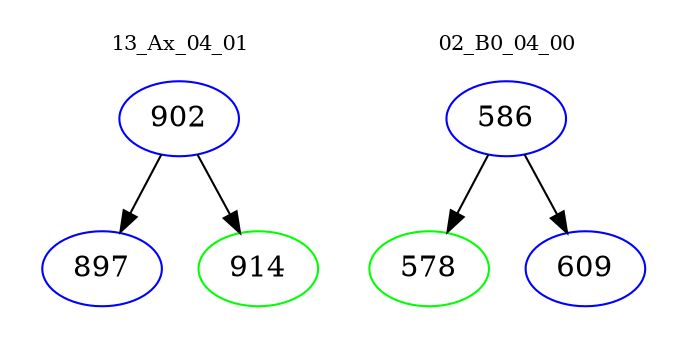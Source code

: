 digraph{
subgraph cluster_0 {
color = white
label = "13_Ax_04_01";
fontsize=10;
T0_902 [label="902", color="blue"]
T0_902 -> T0_897 [color="black"]
T0_897 [label="897", color="blue"]
T0_902 -> T0_914 [color="black"]
T0_914 [label="914", color="green"]
}
subgraph cluster_1 {
color = white
label = "02_B0_04_00";
fontsize=10;
T1_586 [label="586", color="blue"]
T1_586 -> T1_578 [color="black"]
T1_578 [label="578", color="green"]
T1_586 -> T1_609 [color="black"]
T1_609 [label="609", color="blue"]
}
}
